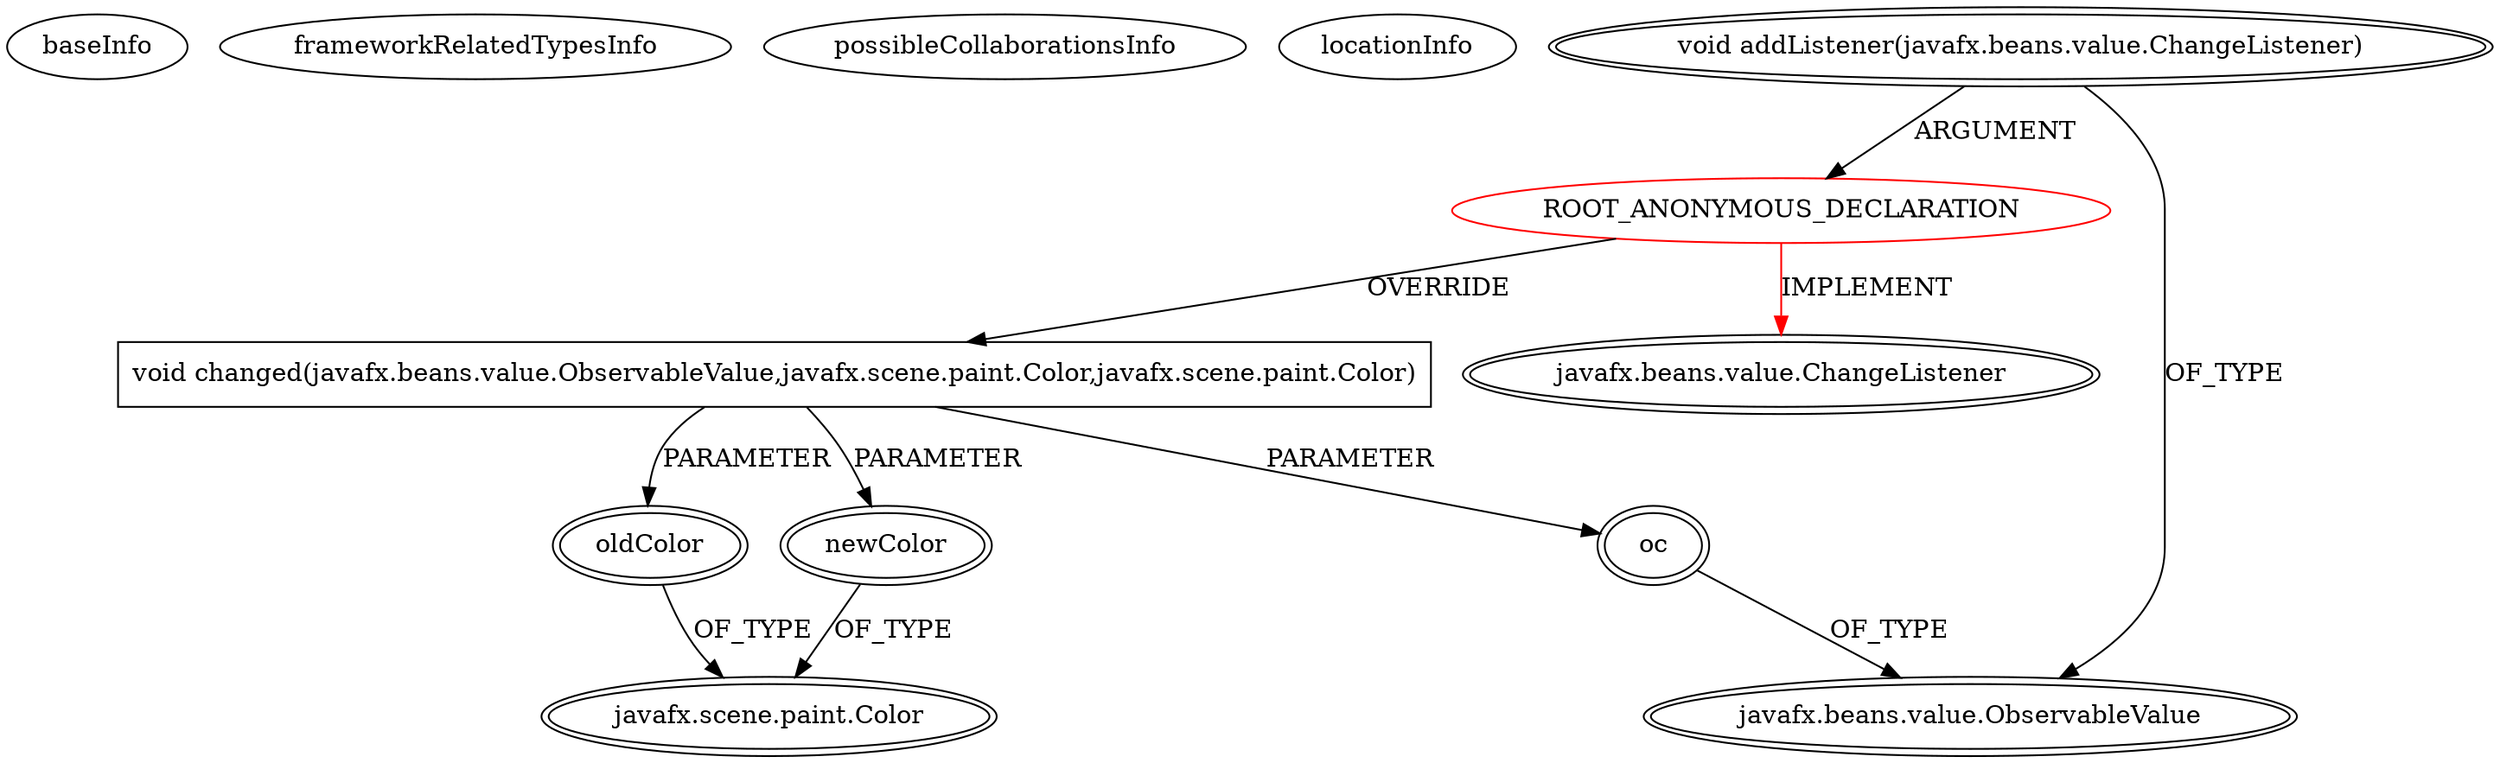 digraph {
baseInfo[graphId=1730,category="extension_graph",isAnonymous=true,possibleRelation=false]
frameworkRelatedTypesInfo[0="javafx.beans.value.ChangeListener"]
possibleCollaborationsInfo[]
locationInfo[projectName="aglassman-java-design-pattern-examples",filePath="/aglassman-java-design-pattern-examples/java-design-pattern-examples-master/design-patterns/src/main/java/designpatterns/prototype/RectControls.java",contextSignature="void RectControls(main.java.designpatterns.prototype.Redrawable,main.java.designpatterns.prototype.Rectangle)",graphId="1730"]
0[label="ROOT_ANONYMOUS_DECLARATION",vertexType="ROOT_ANONYMOUS_DECLARATION",isFrameworkType=false,color=red]
1[label="javafx.beans.value.ChangeListener",vertexType="FRAMEWORK_INTERFACE_TYPE",isFrameworkType=true,peripheries=2]
2[label="void addListener(javafx.beans.value.ChangeListener)",vertexType="OUTSIDE_CALL",isFrameworkType=true,peripheries=2]
3[label="javafx.beans.value.ObservableValue",vertexType="FRAMEWORK_INTERFACE_TYPE",isFrameworkType=true,peripheries=2]
4[label="void changed(javafx.beans.value.ObservableValue,javafx.scene.paint.Color,javafx.scene.paint.Color)",vertexType="OVERRIDING_METHOD_DECLARATION",isFrameworkType=false,shape=box]
5[label="oc",vertexType="PARAMETER_DECLARATION",isFrameworkType=true,peripheries=2]
7[label="oldColor",vertexType="PARAMETER_DECLARATION",isFrameworkType=true,peripheries=2]
8[label="javafx.scene.paint.Color",vertexType="FRAMEWORK_CLASS_TYPE",isFrameworkType=true,peripheries=2]
9[label="newColor",vertexType="PARAMETER_DECLARATION",isFrameworkType=true,peripheries=2]
0->1[label="IMPLEMENT",color=red]
2->0[label="ARGUMENT"]
2->3[label="OF_TYPE"]
0->4[label="OVERRIDE"]
5->3[label="OF_TYPE"]
4->5[label="PARAMETER"]
7->8[label="OF_TYPE"]
4->7[label="PARAMETER"]
9->8[label="OF_TYPE"]
4->9[label="PARAMETER"]
}
